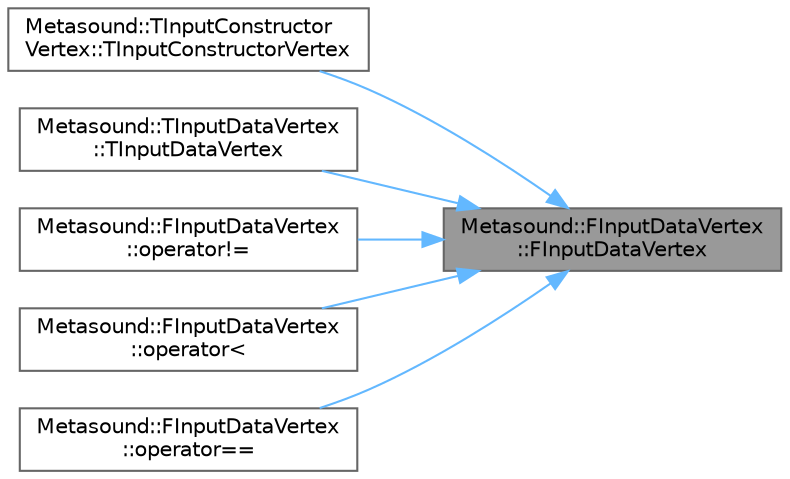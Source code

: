 digraph "Metasound::FInputDataVertex::FInputDataVertex"
{
 // INTERACTIVE_SVG=YES
 // LATEX_PDF_SIZE
  bgcolor="transparent";
  edge [fontname=Helvetica,fontsize=10,labelfontname=Helvetica,labelfontsize=10];
  node [fontname=Helvetica,fontsize=10,shape=box,height=0.2,width=0.4];
  rankdir="RL";
  Node1 [id="Node000001",label="Metasound::FInputDataVertex\l::FInputDataVertex",height=0.2,width=0.4,color="gray40", fillcolor="grey60", style="filled", fontcolor="black",tooltip=" "];
  Node1 -> Node2 [id="edge1_Node000001_Node000002",dir="back",color="steelblue1",style="solid",tooltip=" "];
  Node2 [id="Node000002",label="Metasound::TInputConstructor\lVertex::TInputConstructorVertex",height=0.2,width=0.4,color="grey40", fillcolor="white", style="filled",URL="$d9/d50/classMetasound_1_1TInputConstructorVertex.html#a64dae44c5baa3710e1a5a42fb762b1ac",tooltip=" "];
  Node1 -> Node3 [id="edge2_Node000001_Node000003",dir="back",color="steelblue1",style="solid",tooltip=" "];
  Node3 [id="Node000003",label="Metasound::TInputDataVertex\l::TInputDataVertex",height=0.2,width=0.4,color="grey40", fillcolor="white", style="filled",URL="$dd/d62/classMetasound_1_1TInputDataVertex.html#aaf7668c83bcb1ce20856547d61847542",tooltip=" "];
  Node1 -> Node4 [id="edge3_Node000001_Node000004",dir="back",color="steelblue1",style="solid",tooltip=" "];
  Node4 [id="Node000004",label="Metasound::FInputDataVertex\l::operator!=",height=0.2,width=0.4,color="grey40", fillcolor="white", style="filled",URL="$d5/de1/classMetasound_1_1FInputDataVertex.html#a6acf8e84f6016247f80d03e80d1e4dc5",tooltip=" "];
  Node1 -> Node5 [id="edge4_Node000001_Node000005",dir="back",color="steelblue1",style="solid",tooltip=" "];
  Node5 [id="Node000005",label="Metasound::FInputDataVertex\l::operator\<",height=0.2,width=0.4,color="grey40", fillcolor="white", style="filled",URL="$d5/de1/classMetasound_1_1FInputDataVertex.html#a2988474a0a0cf461a79c652a982e6c26",tooltip=" "];
  Node1 -> Node6 [id="edge5_Node000001_Node000006",dir="back",color="steelblue1",style="solid",tooltip=" "];
  Node6 [id="Node000006",label="Metasound::FInputDataVertex\l::operator==",height=0.2,width=0.4,color="grey40", fillcolor="white", style="filled",URL="$d5/de1/classMetasound_1_1FInputDataVertex.html#a783ebf1028d7e80a8f1c46c39e573923",tooltip=" "];
}

